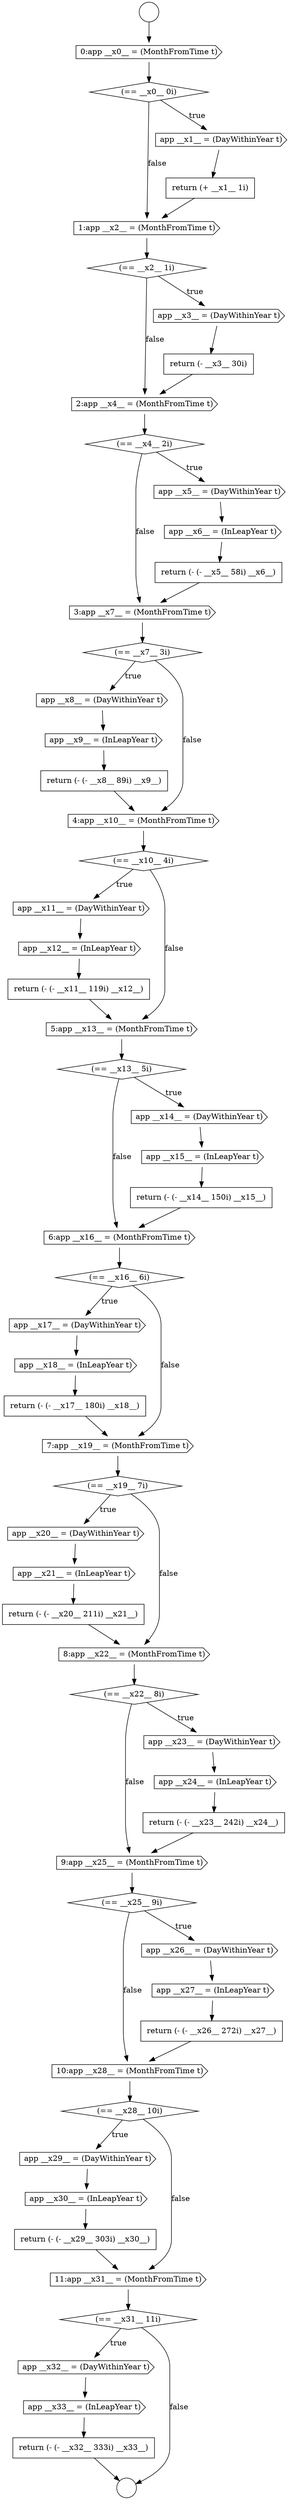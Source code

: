 digraph {
  node22034 [shape=diamond, label=<<font color="black">(== __x22__ 8i)</font>> color="black" fillcolor="white" style=filled]
  node22004 [shape=diamond, label=<<font color="black">(== __x4__ 2i)</font>> color="black" fillcolor="white" style=filled]
  node22023 [shape=cds, label=<<font color="black">6:app __x16__ = (MonthFromTime t)</font>> color="black" fillcolor="white" style=filled]
  node22038 [shape=cds, label=<<font color="black">9:app __x25__ = (MonthFromTime t)</font>> color="black" fillcolor="white" style=filled]
  node22039 [shape=diamond, label=<<font color="black">(== __x25__ 9i)</font>> color="black" fillcolor="white" style=filled]
  node22042 [shape=none, margin=0, label=<<font color="black">
    <table border="0" cellborder="1" cellspacing="0" cellpadding="10">
      <tr><td align="left">return (- (- __x26__ 272i) __x27__)</td></tr>
    </table>
  </font>> color="black" fillcolor="white" style=filled]
  node22049 [shape=diamond, label=<<font color="black">(== __x31__ 11i)</font>> color="black" fillcolor="white" style=filled]
  node22036 [shape=cds, label=<<font color="black">app __x24__ = (InLeapYear t)</font>> color="black" fillcolor="white" style=filled]
  node22025 [shape=cds, label=<<font color="black">app __x17__ = (DayWithinYear t)</font>> color="black" fillcolor="white" style=filled]
  node22003 [shape=cds, label=<<font color="black">2:app __x4__ = (MonthFromTime t)</font>> color="black" fillcolor="white" style=filled]
  node22037 [shape=none, margin=0, label=<<font color="black">
    <table border="0" cellborder="1" cellspacing="0" cellpadding="10">
      <tr><td align="left">return (- (- __x23__ 242i) __x24__)</td></tr>
    </table>
  </font>> color="black" fillcolor="white" style=filled]
  node22044 [shape=diamond, label=<<font color="black">(== __x28__ 10i)</font>> color="black" fillcolor="white" style=filled]
  node22022 [shape=none, margin=0, label=<<font color="black">
    <table border="0" cellborder="1" cellspacing="0" cellpadding="10">
      <tr><td align="left">return (- (- __x14__ 150i) __x15__)</td></tr>
    </table>
  </font>> color="black" fillcolor="white" style=filled]
  node22012 [shape=none, margin=0, label=<<font color="black">
    <table border="0" cellborder="1" cellspacing="0" cellpadding="10">
      <tr><td align="left">return (- (- __x8__ 89i) __x9__)</td></tr>
    </table>
  </font>> color="black" fillcolor="white" style=filled]
  node22047 [shape=none, margin=0, label=<<font color="black">
    <table border="0" cellborder="1" cellspacing="0" cellpadding="10">
      <tr><td align="left">return (- (- __x29__ 303i) __x30__)</td></tr>
    </table>
  </font>> color="black" fillcolor="white" style=filled]
  node21995 [shape=cds, label=<<font color="black">0:app __x0__ = (MonthFromTime t)</font>> color="black" fillcolor="white" style=filled]
  node21993 [shape=circle label=" " color="black" fillcolor="white" style=filled]
  node22030 [shape=cds, label=<<font color="black">app __x20__ = (DayWithinYear t)</font>> color="black" fillcolor="white" style=filled]
  node21999 [shape=cds, label=<<font color="black">1:app __x2__ = (MonthFromTime t)</font>> color="black" fillcolor="white" style=filled]
  node22016 [shape=cds, label=<<font color="black">app __x12__ = (InLeapYear t)</font>> color="black" fillcolor="white" style=filled]
  node22051 [shape=cds, label=<<font color="black">app __x33__ = (InLeapYear t)</font>> color="black" fillcolor="white" style=filled]
  node22019 [shape=diamond, label=<<font color="black">(== __x13__ 5i)</font>> color="black" fillcolor="white" style=filled]
  node22043 [shape=cds, label=<<font color="black">10:app __x28__ = (MonthFromTime t)</font>> color="black" fillcolor="white" style=filled]
  node22007 [shape=none, margin=0, label=<<font color="black">
    <table border="0" cellborder="1" cellspacing="0" cellpadding="10">
      <tr><td align="left">return (- (- __x5__ 58i) __x6__)</td></tr>
    </table>
  </font>> color="black" fillcolor="white" style=filled]
  node22020 [shape=cds, label=<<font color="black">app __x14__ = (DayWithinYear t)</font>> color="black" fillcolor="white" style=filled]
  node22011 [shape=cds, label=<<font color="black">app __x9__ = (InLeapYear t)</font>> color="black" fillcolor="white" style=filled]
  node21998 [shape=none, margin=0, label=<<font color="black">
    <table border="0" cellborder="1" cellspacing="0" cellpadding="10">
      <tr><td align="left">return (+ __x1__ 1i)</td></tr>
    </table>
  </font>> color="black" fillcolor="white" style=filled]
  node22052 [shape=none, margin=0, label=<<font color="black">
    <table border="0" cellborder="1" cellspacing="0" cellpadding="10">
      <tr><td align="left">return (- (- __x32__ 333i) __x33__)</td></tr>
    </table>
  </font>> color="black" fillcolor="white" style=filled]
  node22029 [shape=diamond, label=<<font color="black">(== __x19__ 7i)</font>> color="black" fillcolor="white" style=filled]
  node22035 [shape=cds, label=<<font color="black">app __x23__ = (DayWithinYear t)</font>> color="black" fillcolor="white" style=filled]
  node22024 [shape=diamond, label=<<font color="black">(== __x16__ 6i)</font>> color="black" fillcolor="white" style=filled]
  node22015 [shape=cds, label=<<font color="black">app __x11__ = (DayWithinYear t)</font>> color="black" fillcolor="white" style=filled]
  node22046 [shape=cds, label=<<font color="black">app __x30__ = (InLeapYear t)</font>> color="black" fillcolor="white" style=filled]
  node22017 [shape=none, margin=0, label=<<font color="black">
    <table border="0" cellborder="1" cellspacing="0" cellpadding="10">
      <tr><td align="left">return (- (- __x11__ 119i) __x12__)</td></tr>
    </table>
  </font>> color="black" fillcolor="white" style=filled]
  node22008 [shape=cds, label=<<font color="black">3:app __x7__ = (MonthFromTime t)</font>> color="black" fillcolor="white" style=filled]
  node22032 [shape=none, margin=0, label=<<font color="black">
    <table border="0" cellborder="1" cellspacing="0" cellpadding="10">
      <tr><td align="left">return (- (- __x20__ 211i) __x21__)</td></tr>
    </table>
  </font>> color="black" fillcolor="white" style=filled]
  node22001 [shape=cds, label=<<font color="black">app __x3__ = (DayWithinYear t)</font>> color="black" fillcolor="white" style=filled]
  node22027 [shape=none, margin=0, label=<<font color="black">
    <table border="0" cellborder="1" cellspacing="0" cellpadding="10">
      <tr><td align="left">return (- (- __x17__ 180i) __x18__)</td></tr>
    </table>
  </font>> color="black" fillcolor="white" style=filled]
  node21997 [shape=cds, label=<<font color="black">app __x1__ = (DayWithinYear t)</font>> color="black" fillcolor="white" style=filled]
  node22045 [shape=cds, label=<<font color="black">app __x29__ = (DayWithinYear t)</font>> color="black" fillcolor="white" style=filled]
  node22010 [shape=cds, label=<<font color="black">app __x8__ = (DayWithinYear t)</font>> color="black" fillcolor="white" style=filled]
  node22041 [shape=cds, label=<<font color="black">app __x27__ = (InLeapYear t)</font>> color="black" fillcolor="white" style=filled]
  node22006 [shape=cds, label=<<font color="black">app __x6__ = (InLeapYear t)</font>> color="black" fillcolor="white" style=filled]
  node22021 [shape=cds, label=<<font color="black">app __x15__ = (InLeapYear t)</font>> color="black" fillcolor="white" style=filled]
  node22040 [shape=cds, label=<<font color="black">app __x26__ = (DayWithinYear t)</font>> color="black" fillcolor="white" style=filled]
  node22026 [shape=cds, label=<<font color="black">app __x18__ = (InLeapYear t)</font>> color="black" fillcolor="white" style=filled]
  node22005 [shape=cds, label=<<font color="black">app __x5__ = (DayWithinYear t)</font>> color="black" fillcolor="white" style=filled]
  node22028 [shape=cds, label=<<font color="black">7:app __x19__ = (MonthFromTime t)</font>> color="black" fillcolor="white" style=filled]
  node22002 [shape=none, margin=0, label=<<font color="black">
    <table border="0" cellborder="1" cellspacing="0" cellpadding="10">
      <tr><td align="left">return (- __x3__ 30i)</td></tr>
    </table>
  </font>> color="black" fillcolor="white" style=filled]
  node22033 [shape=cds, label=<<font color="black">8:app __x22__ = (MonthFromTime t)</font>> color="black" fillcolor="white" style=filled]
  node22048 [shape=cds, label=<<font color="black">11:app __x31__ = (MonthFromTime t)</font>> color="black" fillcolor="white" style=filled]
  node22014 [shape=diamond, label=<<font color="black">(== __x10__ 4i)</font>> color="black" fillcolor="white" style=filled]
  node22031 [shape=cds, label=<<font color="black">app __x21__ = (InLeapYear t)</font>> color="black" fillcolor="white" style=filled]
  node22050 [shape=cds, label=<<font color="black">app __x32__ = (DayWithinYear t)</font>> color="black" fillcolor="white" style=filled]
  node22018 [shape=cds, label=<<font color="black">5:app __x13__ = (MonthFromTime t)</font>> color="black" fillcolor="white" style=filled]
  node22013 [shape=cds, label=<<font color="black">4:app __x10__ = (MonthFromTime t)</font>> color="black" fillcolor="white" style=filled]
  node21996 [shape=diamond, label=<<font color="black">(== __x0__ 0i)</font>> color="black" fillcolor="white" style=filled]
  node21994 [shape=circle label=" " color="black" fillcolor="white" style=filled]
  node22000 [shape=diamond, label=<<font color="black">(== __x2__ 1i)</font>> color="black" fillcolor="white" style=filled]
  node22009 [shape=diamond, label=<<font color="black">(== __x7__ 3i)</font>> color="black" fillcolor="white" style=filled]
  node22013 -> node22014 [ color="black"]
  node22006 -> node22007 [ color="black"]
  node22020 -> node22021 [ color="black"]
  node22030 -> node22031 [ color="black"]
  node22043 -> node22044 [ color="black"]
  node22014 -> node22015 [label=<<font color="black">true</font>> color="black"]
  node22014 -> node22018 [label=<<font color="black">false</font>> color="black"]
  node22033 -> node22034 [ color="black"]
  node22007 -> node22008 [ color="black"]
  node22045 -> node22046 [ color="black"]
  node22047 -> node22048 [ color="black"]
  node22050 -> node22051 [ color="black"]
  node22046 -> node22047 [ color="black"]
  node22052 -> node21994 [ color="black"]
  node22001 -> node22002 [ color="black"]
  node22018 -> node22019 [ color="black"]
  node22044 -> node22045 [label=<<font color="black">true</font>> color="black"]
  node22044 -> node22048 [label=<<font color="black">false</font>> color="black"]
  node22004 -> node22005 [label=<<font color="black">true</font>> color="black"]
  node22004 -> node22008 [label=<<font color="black">false</font>> color="black"]
  node22041 -> node22042 [ color="black"]
  node22035 -> node22036 [ color="black"]
  node21998 -> node21999 [ color="black"]
  node22038 -> node22039 [ color="black"]
  node22008 -> node22009 [ color="black"]
  node22040 -> node22041 [ color="black"]
  node22049 -> node22050 [label=<<font color="black">true</font>> color="black"]
  node22049 -> node21994 [label=<<font color="black">false</font>> color="black"]
  node22039 -> node22040 [label=<<font color="black">true</font>> color="black"]
  node22039 -> node22043 [label=<<font color="black">false</font>> color="black"]
  node22028 -> node22029 [ color="black"]
  node22019 -> node22020 [label=<<font color="black">true</font>> color="black"]
  node22019 -> node22023 [label=<<font color="black">false</font>> color="black"]
  node22000 -> node22001 [label=<<font color="black">true</font>> color="black"]
  node22000 -> node22003 [label=<<font color="black">false</font>> color="black"]
  node22031 -> node22032 [ color="black"]
  node22025 -> node22026 [ color="black"]
  node22048 -> node22049 [ color="black"]
  node22034 -> node22035 [label=<<font color="black">true</font>> color="black"]
  node22034 -> node22038 [label=<<font color="black">false</font>> color="black"]
  node22024 -> node22025 [label=<<font color="black">true</font>> color="black"]
  node22024 -> node22028 [label=<<font color="black">false</font>> color="black"]
  node22029 -> node22030 [label=<<font color="black">true</font>> color="black"]
  node22029 -> node22033 [label=<<font color="black">false</font>> color="black"]
  node22037 -> node22038 [ color="black"]
  node21999 -> node22000 [ color="black"]
  node21996 -> node21997 [label=<<font color="black">true</font>> color="black"]
  node21996 -> node21999 [label=<<font color="black">false</font>> color="black"]
  node22032 -> node22033 [ color="black"]
  node22042 -> node22043 [ color="black"]
  node22010 -> node22011 [ color="black"]
  node22022 -> node22023 [ color="black"]
  node21995 -> node21996 [ color="black"]
  node22017 -> node22018 [ color="black"]
  node22051 -> node22052 [ color="black"]
  node22009 -> node22010 [label=<<font color="black">true</font>> color="black"]
  node22009 -> node22013 [label=<<font color="black">false</font>> color="black"]
  node22023 -> node22024 [ color="black"]
  node21993 -> node21995 [ color="black"]
  node22012 -> node22013 [ color="black"]
  node21997 -> node21998 [ color="black"]
  node22002 -> node22003 [ color="black"]
  node22016 -> node22017 [ color="black"]
  node22027 -> node22028 [ color="black"]
  node22015 -> node22016 [ color="black"]
  node22005 -> node22006 [ color="black"]
  node22003 -> node22004 [ color="black"]
  node22036 -> node22037 [ color="black"]
  node22026 -> node22027 [ color="black"]
  node22021 -> node22022 [ color="black"]
  node22011 -> node22012 [ color="black"]
}
